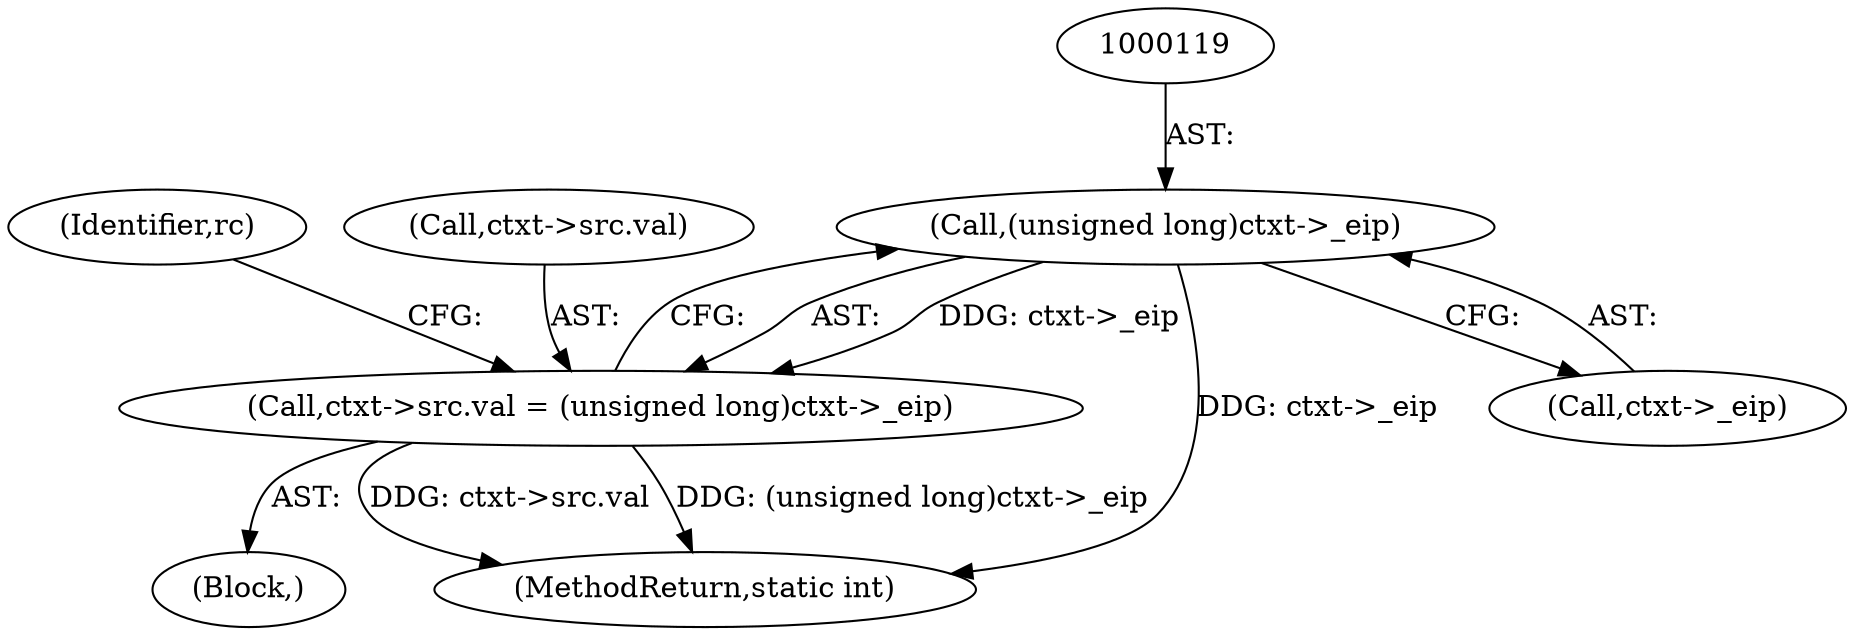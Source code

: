 digraph "0_linux_234f3ce485d54017f15cf5e0699cff4100121601_0@pointer" {
"1000118" [label="(Call,(unsigned long)ctxt->_eip)"];
"1000112" [label="(Call,ctxt->src.val = (unsigned long)ctxt->_eip)"];
"1000124" [label="(Identifier,rc)"];
"1000137" [label="(MethodReturn,static int)"];
"1000112" [label="(Call,ctxt->src.val = (unsigned long)ctxt->_eip)"];
"1000118" [label="(Call,(unsigned long)ctxt->_eip)"];
"1000120" [label="(Call,ctxt->_eip)"];
"1000113" [label="(Call,ctxt->src.val)"];
"1000102" [label="(Block,)"];
"1000118" -> "1000112"  [label="AST: "];
"1000118" -> "1000120"  [label="CFG: "];
"1000119" -> "1000118"  [label="AST: "];
"1000120" -> "1000118"  [label="AST: "];
"1000112" -> "1000118"  [label="CFG: "];
"1000118" -> "1000137"  [label="DDG: ctxt->_eip"];
"1000118" -> "1000112"  [label="DDG: ctxt->_eip"];
"1000112" -> "1000102"  [label="AST: "];
"1000113" -> "1000112"  [label="AST: "];
"1000124" -> "1000112"  [label="CFG: "];
"1000112" -> "1000137"  [label="DDG: (unsigned long)ctxt->_eip"];
"1000112" -> "1000137"  [label="DDG: ctxt->src.val"];
}
